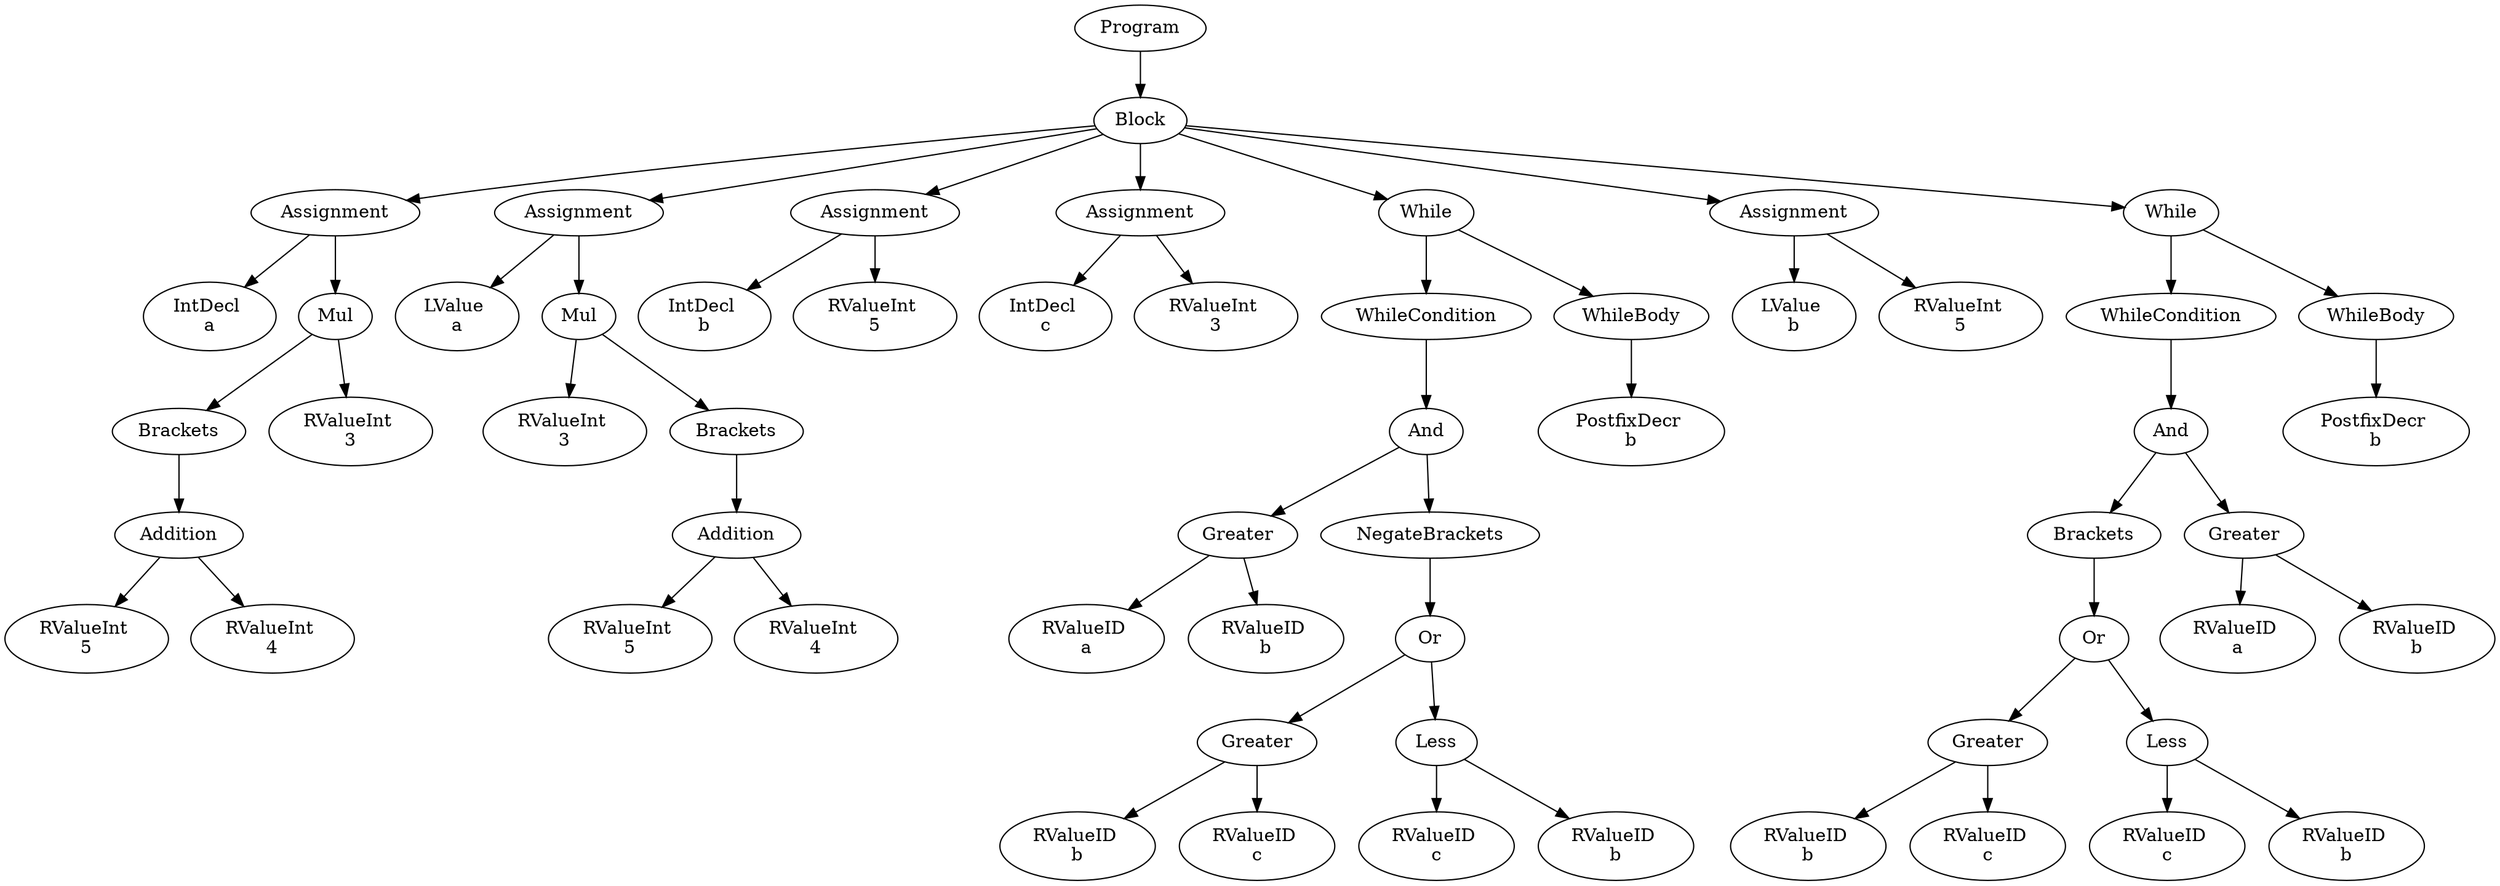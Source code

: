 digraph AST {
0 [label="Program"];
1 [label="Block"];
2 [label="Assignment"];
3 [label="IntDecl \na"];
4 [label="Mul"];
5 [label="Brackets"];
6 [label="Addition"];
7 [label="RValueInt \n5"];
8 [label="RValueInt \n4"];
6 -> 7;
6 -> 8;
5 -> 6;
9 [label="RValueInt \n3"];
4 -> 5;
4 -> 9;
2 -> 3;
2 -> 4;
10 [label="Assignment"];
11 [label="LValue \na"];
12 [label="Mul"];
13 [label="RValueInt \n3"];
14 [label="Brackets"];
15 [label="Addition"];
16 [label="RValueInt \n5"];
17 [label="RValueInt \n4"];
15 -> 16;
15 -> 17;
14 -> 15;
12 -> 13;
12 -> 14;
10 -> 11;
10 -> 12;
18 [label="Assignment"];
19 [label="IntDecl \nb"];
20 [label="RValueInt \n5"];
18 -> 19;
18 -> 20;
21 [label="Assignment"];
22 [label="IntDecl \nc"];
23 [label="RValueInt \n3"];
21 -> 22;
21 -> 23;
24 [label="While"];
25 [label="WhileCondition"];
26 [label="And"];
27 [label="Greater"];
28 [label="RValueID \na"];
29 [label="RValueID \nb"];
27 -> 28;
27 -> 29;
30 [label="NegateBrackets"];
31 [label="Or"];
32 [label="Greater"];
33 [label="RValueID \nb"];
34 [label="RValueID \nc"];
32 -> 33;
32 -> 34;
35 [label="Less"];
36 [label="RValueID \nc"];
37 [label="RValueID \nb"];
35 -> 36;
35 -> 37;
31 -> 32;
31 -> 35;
30 -> 31;
26 -> 27;
26 -> 30;
25 -> 26;
38 [label="WhileBody"];
39 [label="PostfixDecr \nb"];
38 -> 39;
24 -> 25;
24 -> 38;
40 [label="Assignment"];
41 [label="LValue \nb"];
42 [label="RValueInt \n5"];
40 -> 41;
40 -> 42;
43 [label="While"];
44 [label="WhileCondition"];
45 [label="And"];
46 [label="Brackets"];
47 [label="Or"];
48 [label="Greater"];
49 [label="RValueID \nb"];
50 [label="RValueID \nc"];
48 -> 49;
48 -> 50;
51 [label="Less"];
52 [label="RValueID \nc"];
53 [label="RValueID \nb"];
51 -> 52;
51 -> 53;
47 -> 48;
47 -> 51;
46 -> 47;
54 [label="Greater"];
55 [label="RValueID \na"];
56 [label="RValueID \nb"];
54 -> 55;
54 -> 56;
45 -> 46;
45 -> 54;
44 -> 45;
57 [label="WhileBody"];
58 [label="PostfixDecr \nb"];
57 -> 58;
43 -> 44;
43 -> 57;
1 -> 2;
1 -> 10;
1 -> 18;
1 -> 21;
1 -> 24;
1 -> 40;
1 -> 43;
0 -> 1;
}